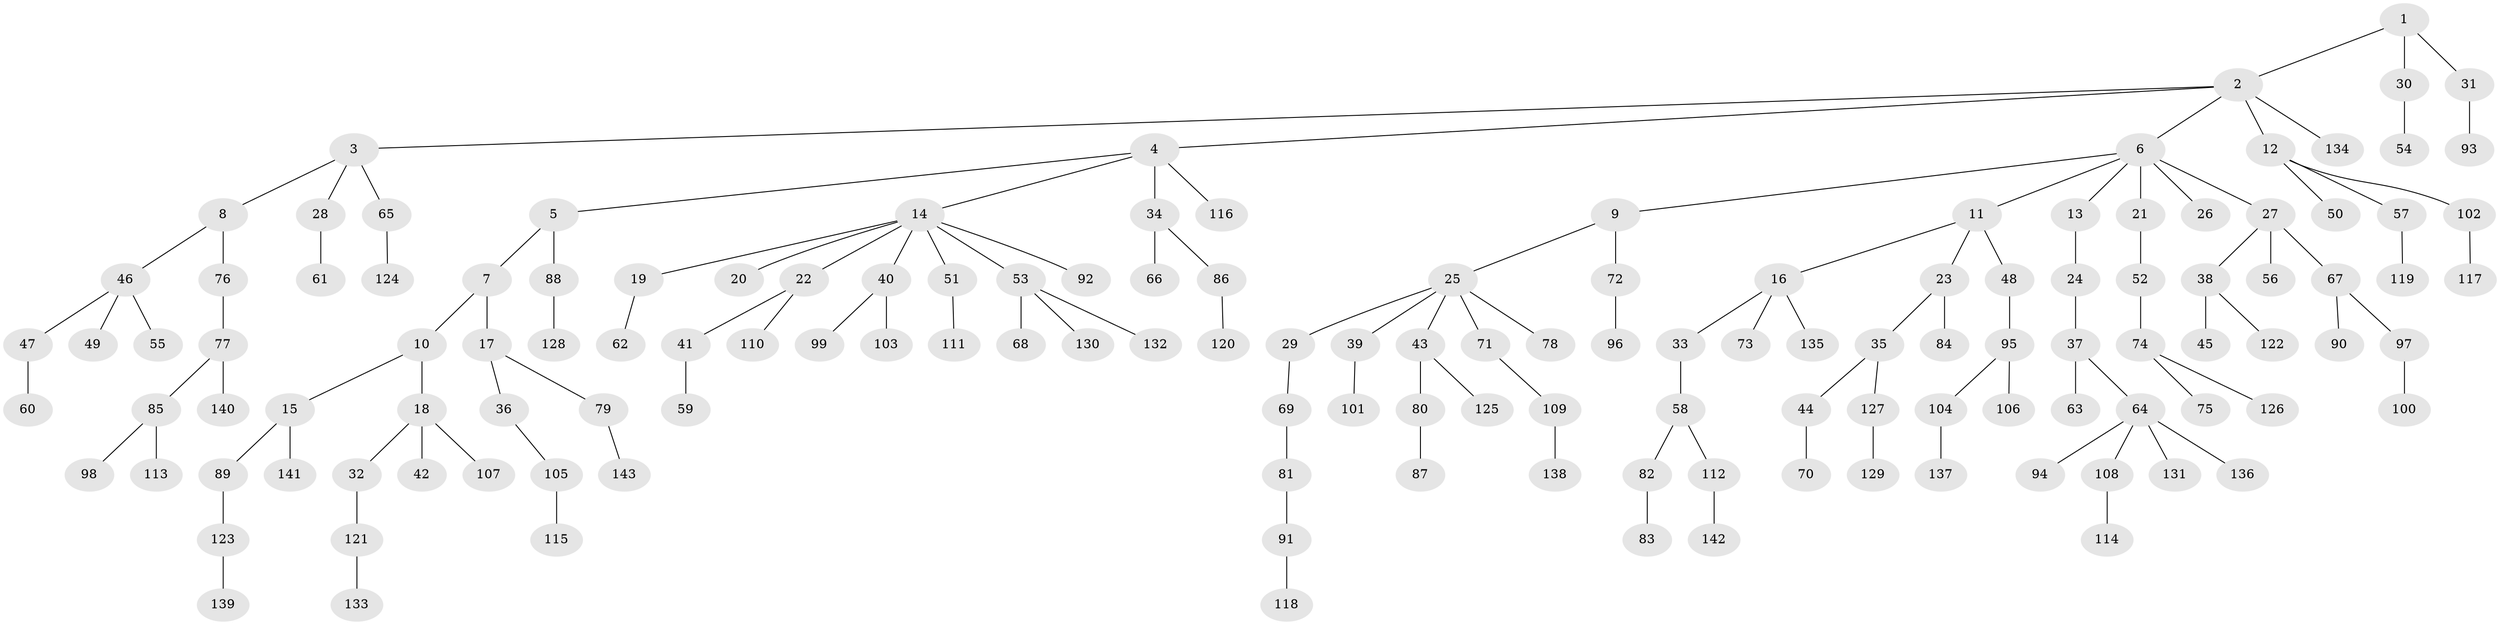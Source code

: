 // coarse degree distribution, {5: 0.022727272727272728, 4: 0.09090909090909091, 3: 0.06818181818181818, 6: 0.045454545454545456, 2: 0.22727272727272727, 1: 0.5454545454545454}
// Generated by graph-tools (version 1.1) at 2025/51/03/04/25 22:51:55]
// undirected, 143 vertices, 142 edges
graph export_dot {
  node [color=gray90,style=filled];
  1;
  2;
  3;
  4;
  5;
  6;
  7;
  8;
  9;
  10;
  11;
  12;
  13;
  14;
  15;
  16;
  17;
  18;
  19;
  20;
  21;
  22;
  23;
  24;
  25;
  26;
  27;
  28;
  29;
  30;
  31;
  32;
  33;
  34;
  35;
  36;
  37;
  38;
  39;
  40;
  41;
  42;
  43;
  44;
  45;
  46;
  47;
  48;
  49;
  50;
  51;
  52;
  53;
  54;
  55;
  56;
  57;
  58;
  59;
  60;
  61;
  62;
  63;
  64;
  65;
  66;
  67;
  68;
  69;
  70;
  71;
  72;
  73;
  74;
  75;
  76;
  77;
  78;
  79;
  80;
  81;
  82;
  83;
  84;
  85;
  86;
  87;
  88;
  89;
  90;
  91;
  92;
  93;
  94;
  95;
  96;
  97;
  98;
  99;
  100;
  101;
  102;
  103;
  104;
  105;
  106;
  107;
  108;
  109;
  110;
  111;
  112;
  113;
  114;
  115;
  116;
  117;
  118;
  119;
  120;
  121;
  122;
  123;
  124;
  125;
  126;
  127;
  128;
  129;
  130;
  131;
  132;
  133;
  134;
  135;
  136;
  137;
  138;
  139;
  140;
  141;
  142;
  143;
  1 -- 2;
  1 -- 30;
  1 -- 31;
  2 -- 3;
  2 -- 4;
  2 -- 6;
  2 -- 12;
  2 -- 134;
  3 -- 8;
  3 -- 28;
  3 -- 65;
  4 -- 5;
  4 -- 14;
  4 -- 34;
  4 -- 116;
  5 -- 7;
  5 -- 88;
  6 -- 9;
  6 -- 11;
  6 -- 13;
  6 -- 21;
  6 -- 26;
  6 -- 27;
  7 -- 10;
  7 -- 17;
  8 -- 46;
  8 -- 76;
  9 -- 25;
  9 -- 72;
  10 -- 15;
  10 -- 18;
  11 -- 16;
  11 -- 23;
  11 -- 48;
  12 -- 50;
  12 -- 57;
  12 -- 102;
  13 -- 24;
  14 -- 19;
  14 -- 20;
  14 -- 22;
  14 -- 40;
  14 -- 51;
  14 -- 53;
  14 -- 92;
  15 -- 89;
  15 -- 141;
  16 -- 33;
  16 -- 73;
  16 -- 135;
  17 -- 36;
  17 -- 79;
  18 -- 32;
  18 -- 42;
  18 -- 107;
  19 -- 62;
  21 -- 52;
  22 -- 41;
  22 -- 110;
  23 -- 35;
  23 -- 84;
  24 -- 37;
  25 -- 29;
  25 -- 39;
  25 -- 43;
  25 -- 71;
  25 -- 78;
  27 -- 38;
  27 -- 56;
  27 -- 67;
  28 -- 61;
  29 -- 69;
  30 -- 54;
  31 -- 93;
  32 -- 121;
  33 -- 58;
  34 -- 66;
  34 -- 86;
  35 -- 44;
  35 -- 127;
  36 -- 105;
  37 -- 63;
  37 -- 64;
  38 -- 45;
  38 -- 122;
  39 -- 101;
  40 -- 99;
  40 -- 103;
  41 -- 59;
  43 -- 80;
  43 -- 125;
  44 -- 70;
  46 -- 47;
  46 -- 49;
  46 -- 55;
  47 -- 60;
  48 -- 95;
  51 -- 111;
  52 -- 74;
  53 -- 68;
  53 -- 130;
  53 -- 132;
  57 -- 119;
  58 -- 82;
  58 -- 112;
  64 -- 94;
  64 -- 108;
  64 -- 131;
  64 -- 136;
  65 -- 124;
  67 -- 90;
  67 -- 97;
  69 -- 81;
  71 -- 109;
  72 -- 96;
  74 -- 75;
  74 -- 126;
  76 -- 77;
  77 -- 85;
  77 -- 140;
  79 -- 143;
  80 -- 87;
  81 -- 91;
  82 -- 83;
  85 -- 98;
  85 -- 113;
  86 -- 120;
  88 -- 128;
  89 -- 123;
  91 -- 118;
  95 -- 104;
  95 -- 106;
  97 -- 100;
  102 -- 117;
  104 -- 137;
  105 -- 115;
  108 -- 114;
  109 -- 138;
  112 -- 142;
  121 -- 133;
  123 -- 139;
  127 -- 129;
}
